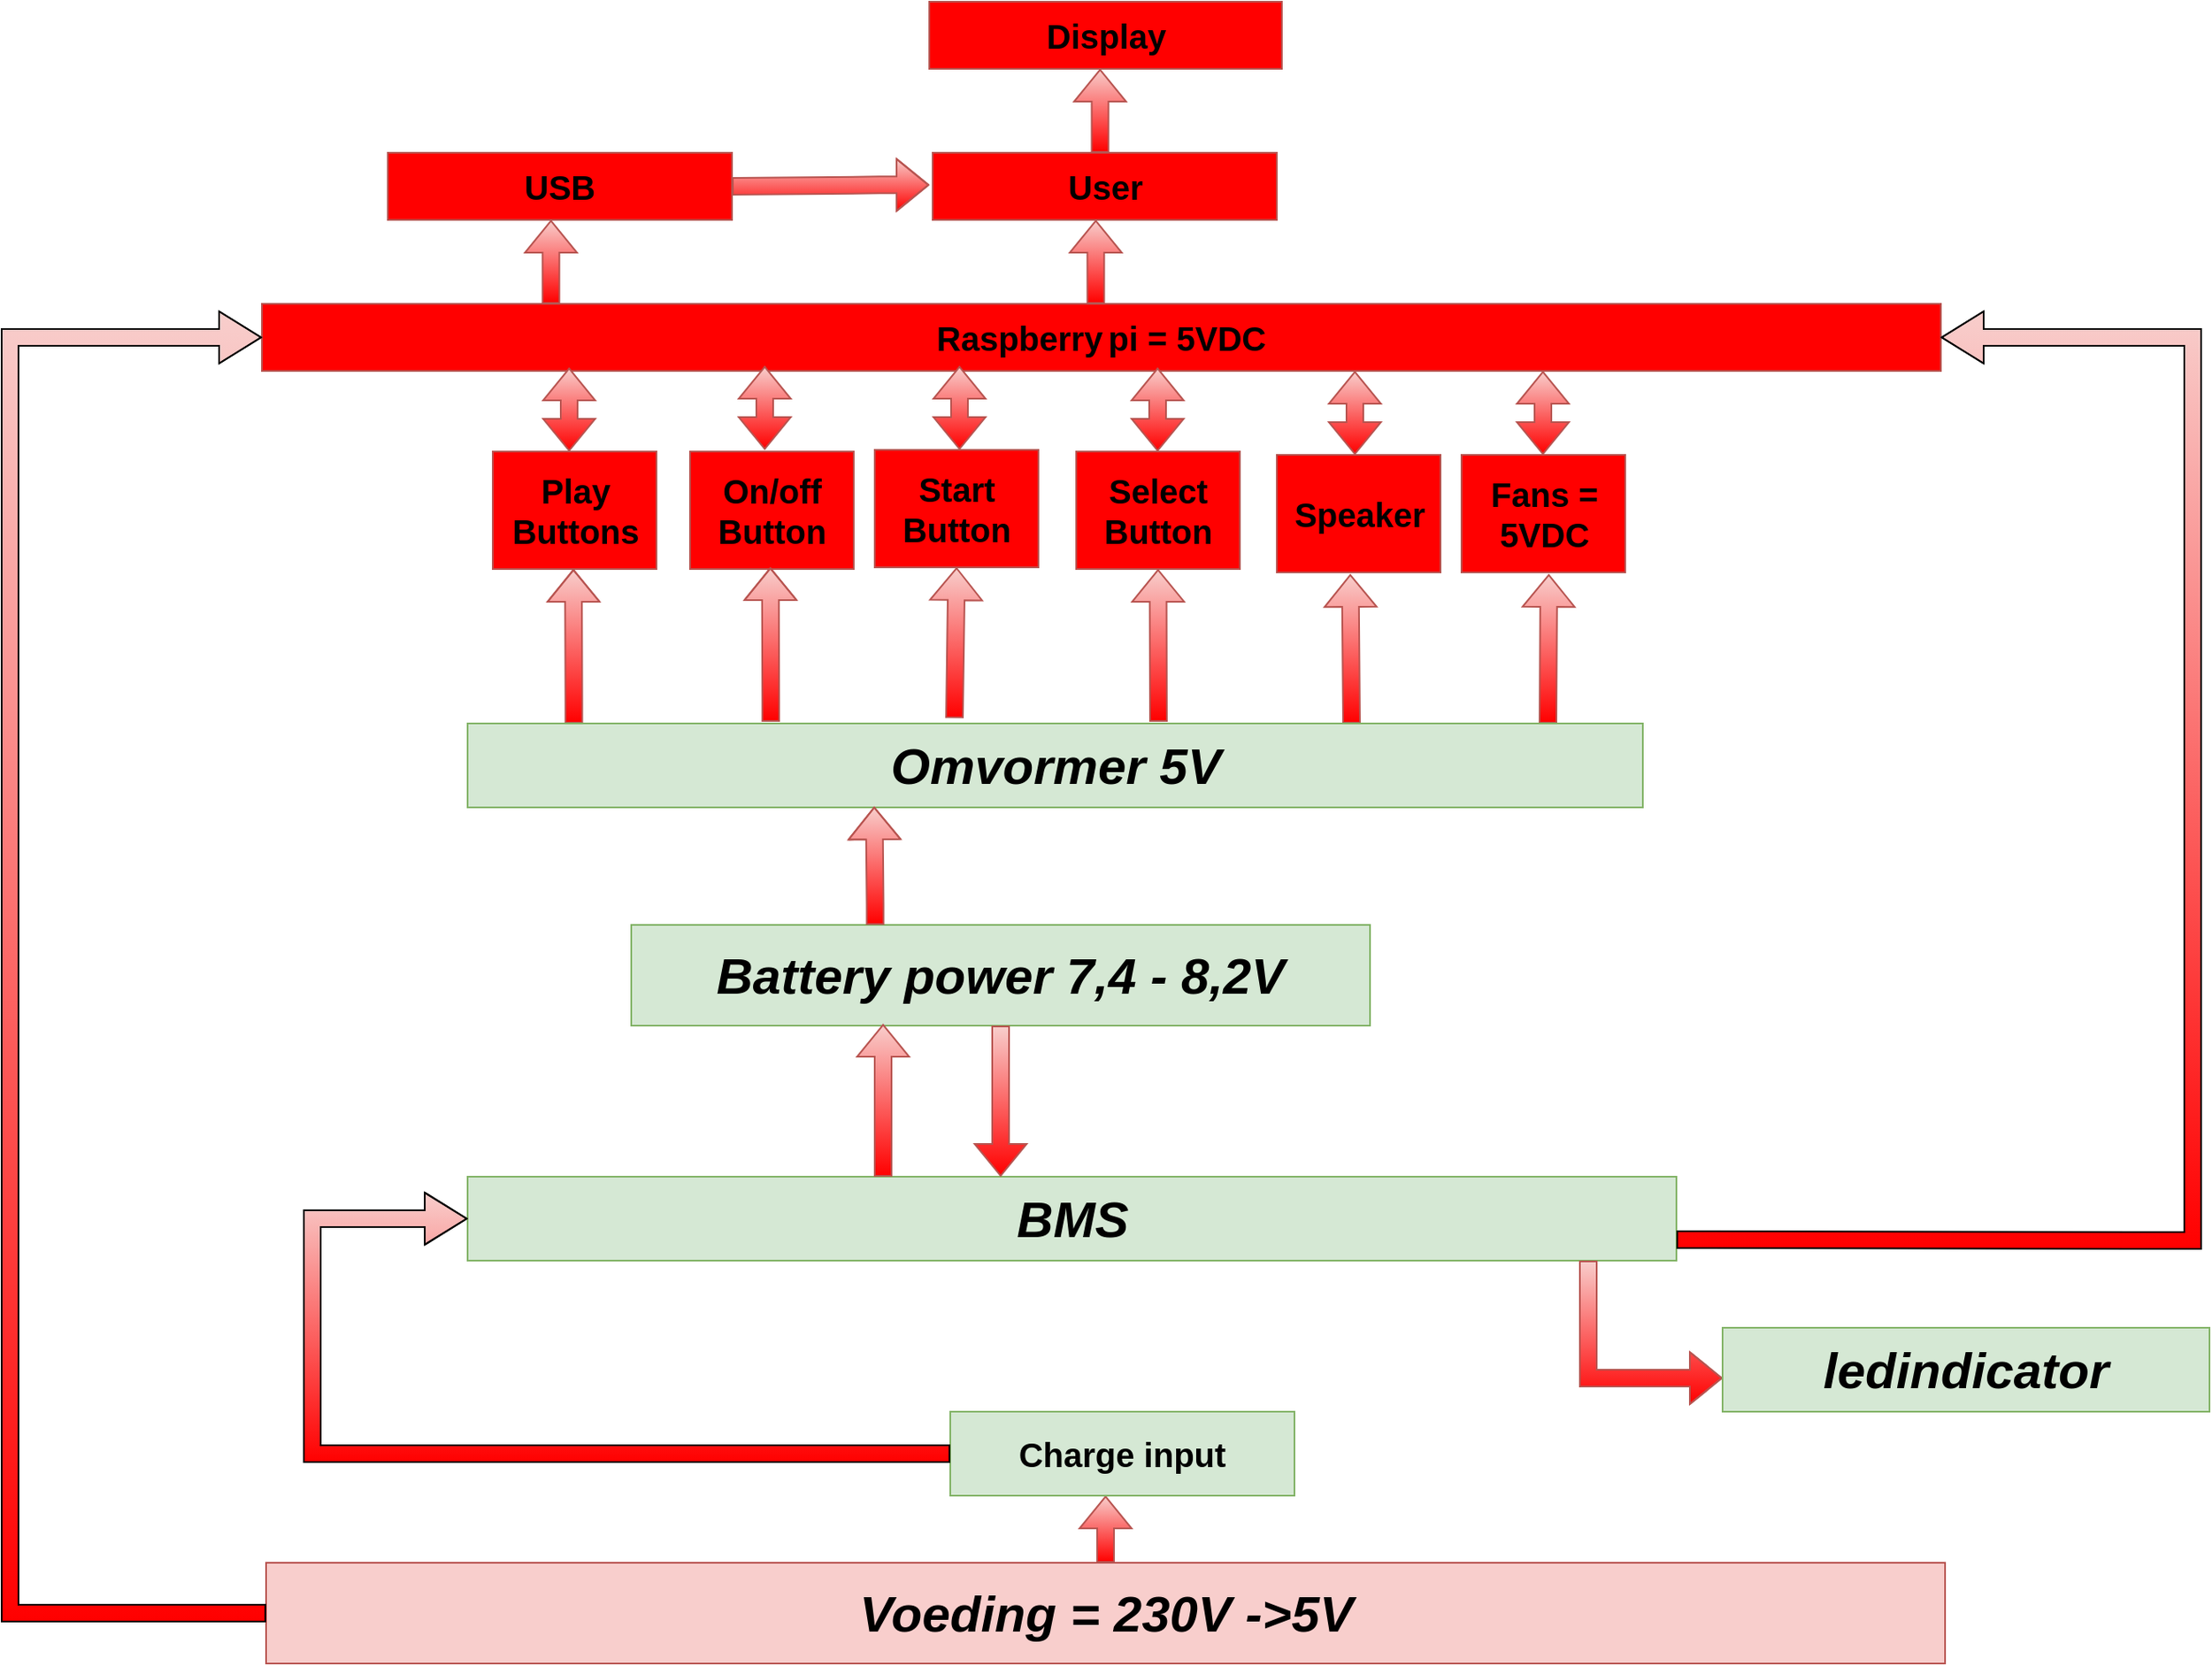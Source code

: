<mxfile version="23.1.5" type="device" pages="2">
  <diagram name="Pagina-1" id="BVmWbuZmynB-B3Y1zxiG">
    <mxGraphModel dx="2222" dy="1525" grid="1" gridSize="10" guides="1" tooltips="1" connect="1" arrows="1" fold="1" page="0" pageScale="1" pageWidth="1169" pageHeight="827" math="0" shadow="0">
      <root>
        <mxCell id="0" />
        <mxCell id="1" parent="0" />
        <mxCell id="gzW0-0ScK9NF6WWJQt-L-2" value="&lt;span style=&quot;font-size: 30px;&quot;&gt;&lt;b&gt;&lt;i&gt;Battery power 7,4 - 8,2V&lt;/i&gt;&lt;/b&gt;&lt;/span&gt;" style="text;html=1;align=center;verticalAlign=middle;whiteSpace=wrap;rounded=0;fillColor=#d5e8d4;strokeColor=#82b366;" parent="1" vertex="1">
          <mxGeometry x="230" y="440" width="440" height="60" as="geometry" />
        </mxCell>
        <mxCell id="gzW0-0ScK9NF6WWJQt-L-3" value="&lt;b&gt;&lt;i&gt;&lt;font style=&quot;font-size: 30px;&quot;&gt;Voeding = 230V -&amp;gt;5V&lt;/font&gt;&lt;/i&gt;&lt;/b&gt;" style="rounded=0;whiteSpace=wrap;html=1;fillColor=#f8cecc;strokeColor=#b85450;" parent="1" vertex="1">
          <mxGeometry x="12.5" y="820" width="1000" height="60" as="geometry" />
        </mxCell>
        <mxCell id="gzW0-0ScK9NF6WWJQt-L-7" value="&lt;b&gt;&lt;font style=&quot;font-size: 20px;&quot;&gt;Play Buttons&lt;/font&gt;&lt;/b&gt;" style="rounded=0;whiteSpace=wrap;html=1;fillColor=#FF0000;gradientColor=#FF0000;strokeColor=#b85450;" parent="1" vertex="1">
          <mxGeometry x="147.5" y="158" width="97.5" height="70" as="geometry" />
        </mxCell>
        <mxCell id="gzW0-0ScK9NF6WWJQt-L-12" value="&lt;font style=&quot;font-size: 20px;&quot;&gt;&lt;b&gt;Speaker&lt;/b&gt;&lt;/font&gt;" style="rounded=0;whiteSpace=wrap;html=1;fillColor=#FF0000;gradientColor=#FF0000;strokeColor=#b85450;" parent="1" vertex="1">
          <mxGeometry x="614.5" y="160" width="97.5" height="70" as="geometry" />
        </mxCell>
        <mxCell id="gzW0-0ScK9NF6WWJQt-L-13" value="&lt;font style=&quot;font-size: 20px;&quot;&gt;&lt;b&gt;Display&lt;/b&gt;&lt;/font&gt;" style="rounded=0;whiteSpace=wrap;html=1;fillColor=#FF0000;gradientColor=#FF0000;strokeColor=#b85450;" parent="1" vertex="1">
          <mxGeometry x="407.5" y="-110" width="210" height="40" as="geometry" />
        </mxCell>
        <mxCell id="gzW0-0ScK9NF6WWJQt-L-16" value="" style="shape=flexArrow;endArrow=classic;html=1;rounded=0;fillColor=#f8cecc;strokeColor=#b85450;gradientColor=#FF0000;" parent="1" edge="1">
          <mxGeometry width="50" height="50" relative="1" as="geometry">
            <mxPoint x="659" y="320" as="sourcePoint" />
            <mxPoint x="658.25" y="231" as="targetPoint" />
          </mxGeometry>
        </mxCell>
        <mxCell id="gzW0-0ScK9NF6WWJQt-L-17" value="&lt;b&gt;&lt;font style=&quot;font-size: 20px;&quot;&gt;Raspberry&lt;/font&gt; &lt;font style=&quot;font-size: 20px;&quot;&gt;pi = 5VDC&lt;/font&gt;&lt;/b&gt;" style="rounded=0;whiteSpace=wrap;html=1;fillColor=#FF0000;gradientColor=#FF0000;strokeColor=#b85450;" parent="1" vertex="1">
          <mxGeometry x="10" y="70" width="1000" height="40" as="geometry" />
        </mxCell>
        <mxCell id="gzW0-0ScK9NF6WWJQt-L-18" value="" style="shape=flexArrow;endArrow=classic;startArrow=classic;html=1;rounded=0;fillColor=#f8cecc;gradientColor=#ff0000;strokeColor=#b85450;" parent="1" edge="1">
          <mxGeometry width="100" height="100" relative="1" as="geometry">
            <mxPoint x="193" y="158" as="sourcePoint" />
            <mxPoint x="193" y="108" as="targetPoint" />
          </mxGeometry>
        </mxCell>
        <mxCell id="gzW0-0ScK9NF6WWJQt-L-19" value="" style="shape=flexArrow;endArrow=classic;startArrow=classic;html=1;rounded=0;fillColor=#f8cecc;gradientColor=#ff0000;strokeColor=#b85450;" parent="1" edge="1">
          <mxGeometry width="100" height="100" relative="1" as="geometry">
            <mxPoint x="661" y="160" as="sourcePoint" />
            <mxPoint x="661" y="110" as="targetPoint" />
          </mxGeometry>
        </mxCell>
        <mxCell id="gzW0-0ScK9NF6WWJQt-L-22" value="&lt;span style=&quot;font-size: 20px;&quot;&gt;&lt;b&gt;Fans = 5VDC&lt;/b&gt;&lt;/span&gt;" style="rounded=0;whiteSpace=wrap;html=1;fillColor=#FF0000;gradientColor=#FF0000;strokeColor=#b85450;" parent="1" vertex="1">
          <mxGeometry x="724.5" y="160" width="97.5" height="70" as="geometry" />
        </mxCell>
        <mxCell id="gzW0-0ScK9NF6WWJQt-L-24" value="" style="shape=flexArrow;endArrow=classic;html=1;rounded=0;fillColor=#f8cecc;strokeColor=#b85450;gradientColor=#FF0000;" parent="1" edge="1">
          <mxGeometry width="50" height="50" relative="1" as="geometry">
            <mxPoint x="776" y="320" as="sourcePoint" />
            <mxPoint x="776.5" y="231" as="targetPoint" />
          </mxGeometry>
        </mxCell>
        <mxCell id="gzW0-0ScK9NF6WWJQt-L-25" value="" style="shape=flexArrow;endArrow=classic;startArrow=classic;html=1;rounded=0;fillColor=#f8cecc;gradientColor=#ff0000;strokeColor=#b85450;" parent="1" edge="1">
          <mxGeometry width="100" height="100" relative="1" as="geometry">
            <mxPoint x="773" y="160" as="sourcePoint" />
            <mxPoint x="773" y="110" as="targetPoint" />
          </mxGeometry>
        </mxCell>
        <mxCell id="gzW0-0ScK9NF6WWJQt-L-26" value="&lt;font style=&quot;font-size: 20px;&quot;&gt;&lt;b&gt;User&lt;/b&gt;&lt;/font&gt;" style="rounded=0;whiteSpace=wrap;html=1;fillColor=#FF0000;gradientColor=#FF0000;strokeColor=#b85450;" parent="1" vertex="1">
          <mxGeometry x="409.5" y="-20" width="205" height="40" as="geometry" />
        </mxCell>
        <mxCell id="gzW0-0ScK9NF6WWJQt-L-28" value="" style="shape=flexArrow;endArrow=classic;html=1;rounded=0;fillColor=#f8cecc;strokeColor=#b85450;gradientColor=#FF0000;" parent="1" edge="1">
          <mxGeometry width="50" height="50" relative="1" as="geometry">
            <mxPoint x="506.67" y="70" as="sourcePoint" />
            <mxPoint x="506.67" y="20" as="targetPoint" />
          </mxGeometry>
        </mxCell>
        <mxCell id="fVlKrD4pzmXDEWI3yO4o-3" value="" style="shape=flexArrow;endArrow=classic;html=1;rounded=0;fillColor=#f8cecc;strokeColor=#b85450;gradientColor=#FF0000;" parent="1" edge="1">
          <mxGeometry width="50" height="50" relative="1" as="geometry">
            <mxPoint x="512.5" y="820" as="sourcePoint" />
            <mxPoint x="512.5" y="780" as="targetPoint" />
          </mxGeometry>
        </mxCell>
        <mxCell id="fVlKrD4pzmXDEWI3yO4o-9" value="" style="shape=flexArrow;endArrow=classic;html=1;rounded=0;fillColor=#f8cecc;strokeColor=#b85450;gradientColor=#FF0000;" parent="1" edge="1">
          <mxGeometry width="50" height="50" relative="1" as="geometry">
            <mxPoint x="509.23" y="-20" as="sourcePoint" />
            <mxPoint x="509.23" y="-70" as="targetPoint" />
          </mxGeometry>
        </mxCell>
        <mxCell id="DdbdXnfmfiu9sofm0Eif-1" value="&lt;span style=&quot;font-size: 20px;&quot;&gt;&lt;b&gt;On/off Button&lt;/b&gt;&lt;/span&gt;" style="rounded=0;whiteSpace=wrap;html=1;fillColor=#FF0000;gradientColor=#FF0000;strokeColor=#b85450;" vertex="1" parent="1">
          <mxGeometry x="265" y="158" width="97.5" height="70" as="geometry" />
        </mxCell>
        <mxCell id="DdbdXnfmfiu9sofm0Eif-3" value="" style="shape=flexArrow;endArrow=classic;startArrow=classic;html=1;rounded=0;fillColor=#f8cecc;gradientColor=#ff0000;strokeColor=#b85450;" edge="1" parent="1">
          <mxGeometry width="100" height="100" relative="1" as="geometry">
            <mxPoint x="309.5" y="157" as="sourcePoint" />
            <mxPoint x="309.5" y="107" as="targetPoint" />
          </mxGeometry>
        </mxCell>
        <mxCell id="DdbdXnfmfiu9sofm0Eif-7" value="&lt;span style=&quot;font-size: 20px;&quot;&gt;&lt;b&gt;Start Button&lt;/b&gt;&lt;/span&gt;" style="rounded=0;whiteSpace=wrap;html=1;fillColor=#FF0000;gradientColor=#FF0000;strokeColor=#b85450;" vertex="1" parent="1">
          <mxGeometry x="375" y="157" width="97.5" height="70" as="geometry" />
        </mxCell>
        <mxCell id="DdbdXnfmfiu9sofm0Eif-8" value="" style="shape=flexArrow;endArrow=classic;html=1;rounded=0;fillColor=#f8cecc;strokeColor=#b85450;gradientColor=#FF0000;entryX=0.5;entryY=1;entryDx=0;entryDy=0;exitX=0.275;exitY=-0.019;exitDx=0;exitDy=0;exitPerimeter=0;" edge="1" parent="1" target="DdbdXnfmfiu9sofm0Eif-7">
          <mxGeometry width="50" height="50" relative="1" as="geometry">
            <mxPoint x="422.5" y="316.86" as="sourcePoint" />
            <mxPoint x="444.5" y="267" as="targetPoint" />
          </mxGeometry>
        </mxCell>
        <mxCell id="DdbdXnfmfiu9sofm0Eif-9" value="" style="shape=flexArrow;endArrow=classic;startArrow=classic;html=1;rounded=0;fillColor=#f8cecc;gradientColor=#ff0000;strokeColor=#b85450;" edge="1" parent="1">
          <mxGeometry width="100" height="100" relative="1" as="geometry">
            <mxPoint x="425.5" y="157" as="sourcePoint" />
            <mxPoint x="425.5" y="107" as="targetPoint" />
          </mxGeometry>
        </mxCell>
        <mxCell id="DdbdXnfmfiu9sofm0Eif-19" value="&lt;span style=&quot;font-size: 20px;&quot;&gt;&lt;b&gt;Select Button&lt;/b&gt;&lt;/span&gt;" style="rounded=0;whiteSpace=wrap;html=1;fillColor=#FF0000;gradientColor=#FF0000;strokeColor=#b85450;" vertex="1" parent="1">
          <mxGeometry x="495" y="158" width="97.5" height="70" as="geometry" />
        </mxCell>
        <mxCell id="DdbdXnfmfiu9sofm0Eif-20" value="" style="shape=flexArrow;endArrow=classic;html=1;rounded=0;fillColor=#f8cecc;strokeColor=#b85450;gradientColor=#FF0000;entryX=0.5;entryY=1;entryDx=0;entryDy=0;exitX=0.386;exitY=0;exitDx=0;exitDy=0;exitPerimeter=0;" edge="1" parent="1" target="DdbdXnfmfiu9sofm0Eif-19">
          <mxGeometry width="50" height="50" relative="1" as="geometry">
            <mxPoint x="544" y="319" as="sourcePoint" />
            <mxPoint x="564.5" y="268" as="targetPoint" />
          </mxGeometry>
        </mxCell>
        <mxCell id="DdbdXnfmfiu9sofm0Eif-21" value="" style="shape=flexArrow;endArrow=classic;startArrow=classic;html=1;rounded=0;fillColor=#f8cecc;gradientColor=#ff0000;strokeColor=#b85450;" edge="1" parent="1">
          <mxGeometry width="100" height="100" relative="1" as="geometry">
            <mxPoint x="543.5" y="158" as="sourcePoint" />
            <mxPoint x="543.5" y="108" as="targetPoint" />
          </mxGeometry>
        </mxCell>
        <mxCell id="DdbdXnfmfiu9sofm0Eif-22" value="" style="shape=flexArrow;endArrow=classic;html=1;rounded=0;fillColor=#f8cecc;strokeColor=#b85450;gradientColor=#FF0000;entryX=0.5;entryY=1;entryDx=0;entryDy=0;" edge="1" parent="1">
          <mxGeometry width="50" height="50" relative="1" as="geometry">
            <mxPoint x="195.79" y="320" as="sourcePoint" />
            <mxPoint x="195.54" y="228" as="targetPoint" />
            <Array as="points">
              <mxPoint x="195.79" y="308" />
            </Array>
          </mxGeometry>
        </mxCell>
        <mxCell id="DdbdXnfmfiu9sofm0Eif-23" value="&lt;span style=&quot;font-size: 20px;&quot;&gt;&lt;b&gt;Charge input&lt;/b&gt;&lt;/span&gt;" style="rounded=0;whiteSpace=wrap;html=1;fillColor=#D5E8D4;gradientColor=none;strokeColor=#82B366;" vertex="1" parent="1">
          <mxGeometry x="420" y="730" width="205" height="50" as="geometry" />
        </mxCell>
        <mxCell id="vp4EuXh7RfyBF7uur29L-2" value="&lt;span style=&quot;font-size: 30px;&quot;&gt;&lt;b&gt;&lt;i&gt;BMS&lt;/i&gt;&lt;/b&gt;&lt;/span&gt;" style="text;html=1;align=center;verticalAlign=middle;whiteSpace=wrap;rounded=0;fillColor=#d5e8d4;strokeColor=#82b366;" vertex="1" parent="1">
          <mxGeometry x="132.5" y="590" width="720" height="50" as="geometry" />
        </mxCell>
        <mxCell id="vp4EuXh7RfyBF7uur29L-7" value="" style="shape=flexArrow;endArrow=classic;html=1;rounded=0;fontSize=12;startSize=8;endSize=8;exitX=0;exitY=0.5;exitDx=0;exitDy=0;fillColor=#F8CECC;gradientColor=#FF0000;entryX=0;entryY=0.5;entryDx=0;entryDy=0;" edge="1" parent="1" source="DdbdXnfmfiu9sofm0Eif-23" target="vp4EuXh7RfyBF7uur29L-2">
          <mxGeometry width="50" height="50" relative="1" as="geometry">
            <mxPoint x="100" y="610" as="sourcePoint" />
            <mxPoint x="120" y="460" as="targetPoint" />
            <Array as="points">
              <mxPoint x="40" y="755" />
              <mxPoint x="40" y="615" />
            </Array>
          </mxGeometry>
        </mxCell>
        <mxCell id="vp4EuXh7RfyBF7uur29L-9" value="" style="shape=flexArrow;endArrow=classic;html=1;rounded=0;fontSize=12;startSize=8;endSize=8;fillColor=#F8CECC;gradientColor=#FF0000;entryX=0;entryY=0.75;entryDx=0;entryDy=0;exitX=0;exitY=0.5;exitDx=0;exitDy=0;" edge="1" parent="1" source="gzW0-0ScK9NF6WWJQt-L-3">
          <mxGeometry width="50" height="50" relative="1" as="geometry">
            <mxPoint x="10" y="755" as="sourcePoint" />
            <mxPoint x="10" y="90" as="targetPoint" />
            <Array as="points">
              <mxPoint x="-140" y="850" />
              <mxPoint x="-140" y="90" />
            </Array>
          </mxGeometry>
        </mxCell>
        <mxCell id="vp4EuXh7RfyBF7uur29L-10" value="" style="shape=flexArrow;endArrow=classic;html=1;rounded=0;fontSize=12;startSize=8;endSize=8;fillColor=#F8CECC;gradientColor=#FF0000;exitX=1;exitY=0.75;exitDx=0;exitDy=0;" edge="1" parent="1" source="vp4EuXh7RfyBF7uur29L-2">
          <mxGeometry width="50" height="50" relative="1" as="geometry">
            <mxPoint x="1040" y="350" as="sourcePoint" />
            <mxPoint x="1010" y="90" as="targetPoint" />
            <Array as="points">
              <mxPoint x="1160" y="628" />
              <mxPoint x="1160" y="90" />
            </Array>
          </mxGeometry>
        </mxCell>
        <mxCell id="vp4EuXh7RfyBF7uur29L-11" value="" style="shape=flexArrow;endArrow=classic;html=1;rounded=0;fillColor=#f8cecc;strokeColor=#b85450;gradientColor=#FF0000;entryX=0.5;entryY=1;entryDx=0;entryDy=0;" edge="1" parent="1">
          <mxGeometry width="50" height="50" relative="1" as="geometry">
            <mxPoint x="313.09" y="319" as="sourcePoint" />
            <mxPoint x="312.84" y="227" as="targetPoint" />
            <Array as="points">
              <mxPoint x="313.09" y="307" />
            </Array>
          </mxGeometry>
        </mxCell>
        <mxCell id="vp4EuXh7RfyBF7uur29L-14" value="" style="shape=flexArrow;endArrow=classic;html=1;rounded=0;fillColor=#f8cecc;strokeColor=#b85450;gradientColor=#FF0000;" edge="1" parent="1">
          <mxGeometry width="50" height="50" relative="1" as="geometry">
            <mxPoint x="800" y="640" as="sourcePoint" />
            <mxPoint x="880" y="710" as="targetPoint" />
            <Array as="points">
              <mxPoint x="800" y="710" />
            </Array>
          </mxGeometry>
        </mxCell>
        <mxCell id="vp4EuXh7RfyBF7uur29L-15" value="&lt;span style=&quot;font-size: 30px;&quot;&gt;&lt;b&gt;&lt;i&gt;ledindicator&lt;/i&gt;&lt;/b&gt;&lt;/span&gt;" style="text;html=1;align=center;verticalAlign=middle;whiteSpace=wrap;rounded=0;fillColor=#d5e8d4;strokeColor=#82b366;" vertex="1" parent="1">
          <mxGeometry x="880" y="680" width="290" height="50" as="geometry" />
        </mxCell>
        <mxCell id="vp4EuXh7RfyBF7uur29L-16" value="&lt;font style=&quot;font-size: 20px;&quot;&gt;&lt;b&gt;USB&lt;/b&gt;&lt;/font&gt;" style="rounded=0;whiteSpace=wrap;html=1;fillColor=#FF0000;gradientColor=#FF0000;strokeColor=#b85450;" vertex="1" parent="1">
          <mxGeometry x="85" y="-20" width="205" height="40" as="geometry" />
        </mxCell>
        <mxCell id="vp4EuXh7RfyBF7uur29L-17" value="" style="shape=flexArrow;endArrow=classic;html=1;rounded=0;fillColor=#f8cecc;strokeColor=#b85450;gradientColor=#FF0000;" edge="1" parent="1">
          <mxGeometry width="50" height="50" relative="1" as="geometry">
            <mxPoint x="182.17" y="70" as="sourcePoint" />
            <mxPoint x="182.17" y="20" as="targetPoint" />
          </mxGeometry>
        </mxCell>
        <mxCell id="vp4EuXh7RfyBF7uur29L-21" value="" style="shape=flexArrow;endArrow=classic;html=1;rounded=0;fillColor=#f8cecc;strokeColor=#b85450;gradientColor=#FF0000;exitX=1;exitY=0.5;exitDx=0;exitDy=0;" edge="1" parent="1" source="vp4EuXh7RfyBF7uur29L-16">
          <mxGeometry width="50" height="50" relative="1" as="geometry">
            <mxPoint x="297.5" y="-0.91" as="sourcePoint" />
            <mxPoint x="407.5" y="-0.82" as="targetPoint" />
            <Array as="points">
              <mxPoint x="377.75" y="-0.82" />
            </Array>
          </mxGeometry>
        </mxCell>
        <mxCell id="vp4EuXh7RfyBF7uur29L-22" value="&lt;span style=&quot;font-size: 30px;&quot;&gt;&lt;b&gt;&lt;i&gt;Omvormer 5V&lt;/i&gt;&lt;/b&gt;&lt;/span&gt;" style="text;html=1;align=center;verticalAlign=middle;whiteSpace=wrap;rounded=0;fillColor=#d5e8d4;strokeColor=#82b366;" vertex="1" parent="1">
          <mxGeometry x="132.5" y="320" width="700" height="50" as="geometry" />
        </mxCell>
        <mxCell id="vp4EuXh7RfyBF7uur29L-23" value="" style="shape=flexArrow;endArrow=classic;html=1;rounded=0;fillColor=#f8cecc;strokeColor=#b85450;gradientColor=#FF0000;entryX=0.5;entryY=1;entryDx=0;entryDy=0;exitX=0.386;exitY=0;exitDx=0;exitDy=0;exitPerimeter=0;" edge="1" parent="1">
          <mxGeometry width="50" height="50" relative="1" as="geometry">
            <mxPoint x="380" y="590" as="sourcePoint" />
            <mxPoint x="380" y="499" as="targetPoint" />
          </mxGeometry>
        </mxCell>
        <mxCell id="vp4EuXh7RfyBF7uur29L-24" value="" style="shape=flexArrow;endArrow=classic;html=1;rounded=0;fillColor=#f8cecc;strokeColor=#b85450;gradientColor=#FF0000;" edge="1" parent="1" source="gzW0-0ScK9NF6WWJQt-L-2">
          <mxGeometry width="50" height="50" relative="1" as="geometry">
            <mxPoint x="520" y="500" as="sourcePoint" />
            <mxPoint x="450" y="590" as="targetPoint" />
          </mxGeometry>
        </mxCell>
        <mxCell id="vp4EuXh7RfyBF7uur29L-25" value="" style="shape=flexArrow;endArrow=classic;html=1;rounded=0;fillColor=#f8cecc;strokeColor=#b85450;gradientColor=#FF0000;entryX=0.346;entryY=0.991;entryDx=0;entryDy=0;entryPerimeter=0;" edge="1" parent="1" target="vp4EuXh7RfyBF7uur29L-22">
          <mxGeometry width="50" height="50" relative="1" as="geometry">
            <mxPoint x="375.25" y="440" as="sourcePoint" />
            <mxPoint x="380" y="360" as="targetPoint" />
            <Array as="points">
              <mxPoint x="375.25" y="428" />
            </Array>
          </mxGeometry>
        </mxCell>
      </root>
    </mxGraphModel>
  </diagram>
  <diagram id="GyoxNu-beqRT5XoODJPu" name="Pagina-2">
    <mxGraphModel dx="1736" dy="825" grid="1" gridSize="10" guides="1" tooltips="1" connect="1" arrows="1" fold="1" page="0" pageScale="1" pageWidth="1169" pageHeight="827" math="0" shadow="0">
      <root>
        <mxCell id="0" />
        <mxCell id="1" parent="0" />
        <mxCell id="WKJVpKRycBPY5lvuBXqq-1" value="&lt;font style=&quot;font-size: 30px;&quot;&gt;&lt;b&gt;&lt;i&gt;Battery Power = 5V&lt;/i&gt;&lt;/b&gt;&lt;/font&gt;" style="text;html=1;align=center;verticalAlign=middle;whiteSpace=wrap;rounded=0;fillColor=#d5e8d4;strokeColor=#82b366;" vertex="1" parent="1">
          <mxGeometry x="10" y="60" width="1000" height="60" as="geometry" />
        </mxCell>
        <mxCell id="TvSR_9I_aphUSOGwPk1r-1" value="&lt;b&gt;&lt;font style=&quot;font-size: 20px;&quot;&gt;BMS&lt;br&gt;&lt;/font&gt;&lt;/b&gt;" style="rounded=0;whiteSpace=wrap;html=1;fillColor=#FF0000;gradientColor=#FF0000;strokeColor=#b85450;" vertex="1" parent="1">
          <mxGeometry x="461.25" y="260" width="97.5" height="70" as="geometry" />
        </mxCell>
        <mxCell id="3KS2qwFEmoBWs900QoU_-1" value="&lt;b&gt;&lt;i&gt;&lt;font style=&quot;font-size: 30px;&quot;&gt;Voeding = 230V -&amp;gt;5V&lt;/font&gt;&lt;/i&gt;&lt;/b&gt;" style="rounded=0;whiteSpace=wrap;html=1;fillColor=#f8cecc;strokeColor=#b85450;" vertex="1" parent="1">
          <mxGeometry x="-10" y="380" width="1000" height="60" as="geometry" />
        </mxCell>
        <mxCell id="pUqM6m3a9A7mCj4pIiTd-1" value="" style="shape=flexArrow;endArrow=classic;html=1;rounded=0;fillColor=#f8cecc;strokeColor=#b85450;gradientColor=#FF0000;entryX=0.5;entryY=1;entryDx=0;entryDy=0;" edge="1" parent="1" target="TvSR_9I_aphUSOGwPk1r-1">
          <mxGeometry width="50" height="50" relative="1" as="geometry">
            <mxPoint x="509.58" y="380" as="sourcePoint" />
            <mxPoint x="509.33" y="288" as="targetPoint" />
            <Array as="points">
              <mxPoint x="509.58" y="368" />
            </Array>
          </mxGeometry>
        </mxCell>
      </root>
    </mxGraphModel>
  </diagram>
</mxfile>
